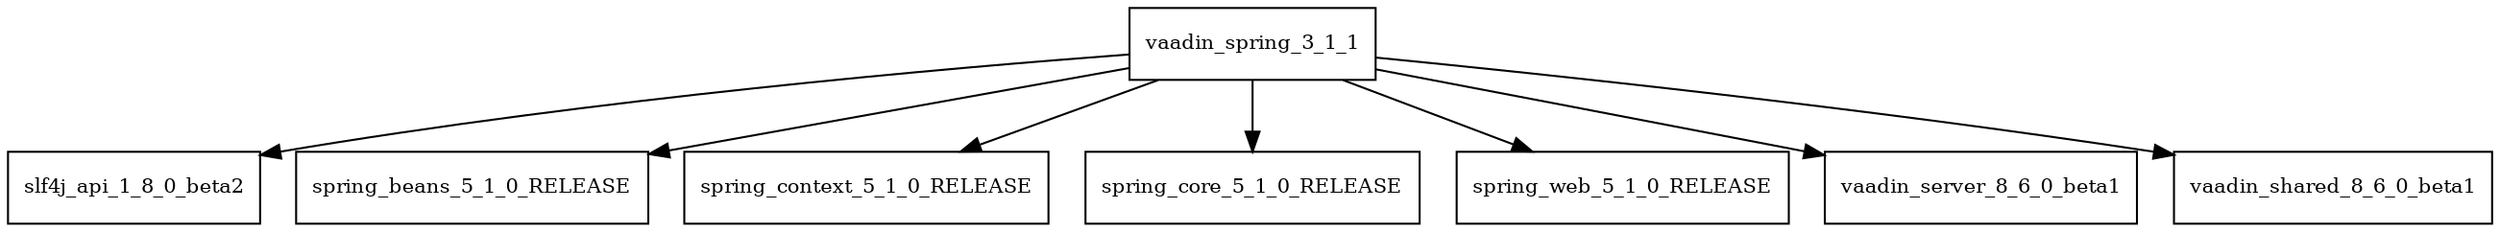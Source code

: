 digraph vaadin_spring_3_1_1_dependencies {
  node [shape = box, fontsize=10.0];
  vaadin_spring_3_1_1 -> slf4j_api_1_8_0_beta2;
  vaadin_spring_3_1_1 -> spring_beans_5_1_0_RELEASE;
  vaadin_spring_3_1_1 -> spring_context_5_1_0_RELEASE;
  vaadin_spring_3_1_1 -> spring_core_5_1_0_RELEASE;
  vaadin_spring_3_1_1 -> spring_web_5_1_0_RELEASE;
  vaadin_spring_3_1_1 -> vaadin_server_8_6_0_beta1;
  vaadin_spring_3_1_1 -> vaadin_shared_8_6_0_beta1;
}
